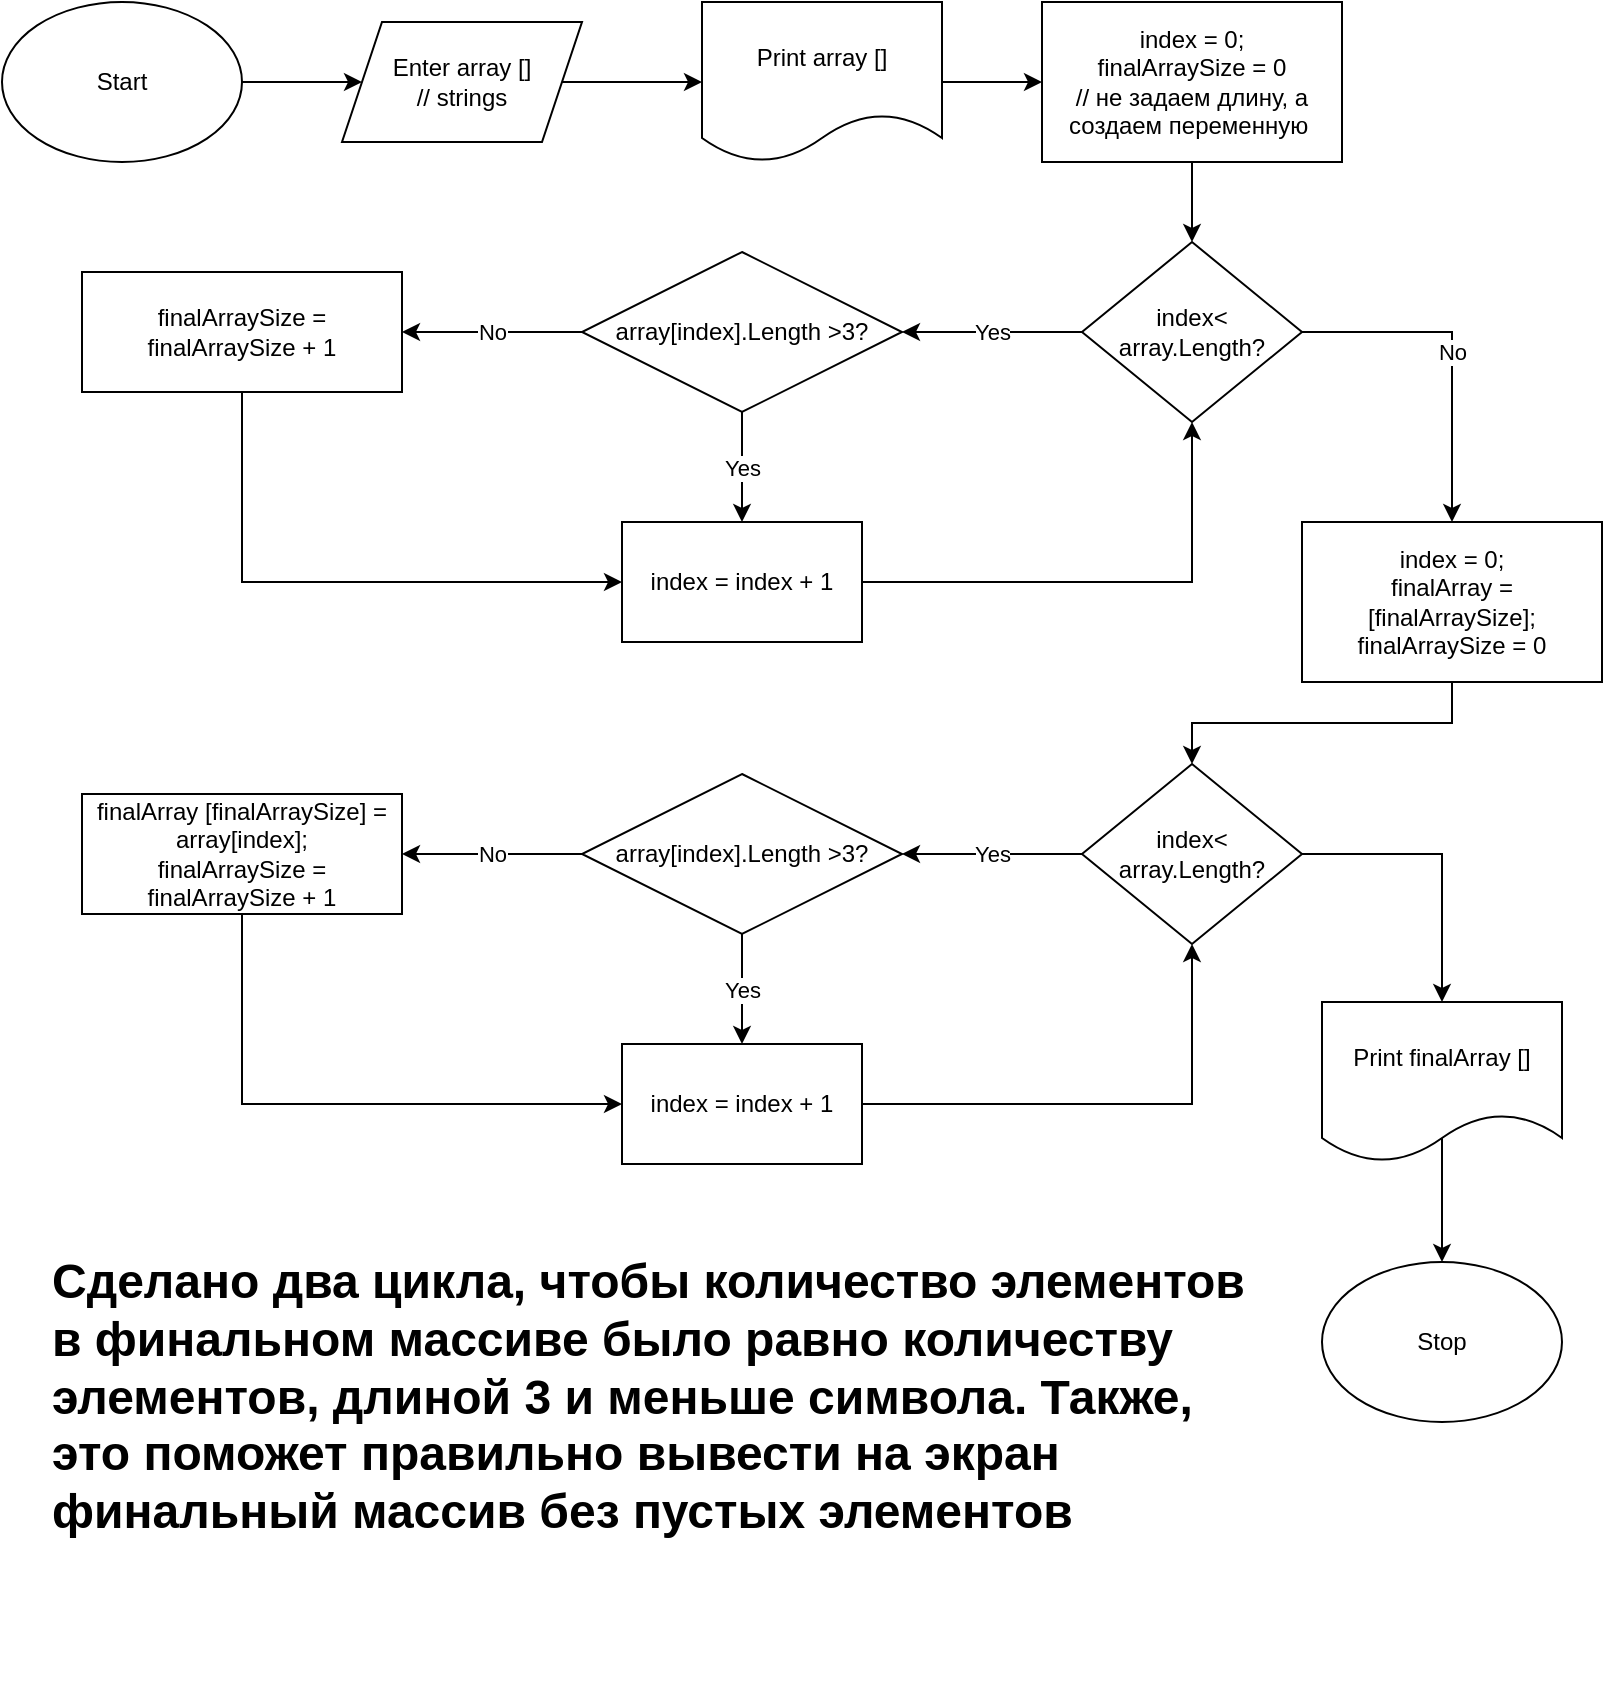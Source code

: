 <mxfile version="20.8.10" type="device"><diagram id="X_qbVVRMnfp-g6km-U5q" name="Страница 1"><mxGraphModel dx="1242" dy="577" grid="1" gridSize="10" guides="1" tooltips="1" connect="1" arrows="1" fold="1" page="1" pageScale="1" pageWidth="827" pageHeight="1169" math="0" shadow="0"><root><mxCell id="0"/><mxCell id="1" parent="0"/><mxCell id="H_4spwA4W1WPXkkwfQaO-3" style="edgeStyle=orthogonalEdgeStyle;rounded=0;orthogonalLoop=1;jettySize=auto;html=1;exitX=1;exitY=0.5;exitDx=0;exitDy=0;entryX=0;entryY=0.5;entryDx=0;entryDy=0;" parent="1" source="X4RLxUh9rOsnjZVnSMYL-1" target="H_4spwA4W1WPXkkwfQaO-1" edge="1"><mxGeometry relative="1" as="geometry"/></mxCell><mxCell id="X4RLxUh9rOsnjZVnSMYL-1" value="Start" style="ellipse;whiteSpace=wrap;html=1;" parent="1" vertex="1"><mxGeometry x="20" y="20" width="120" height="80" as="geometry"/></mxCell><mxCell id="H_4spwA4W1WPXkkwfQaO-11" style="edgeStyle=orthogonalEdgeStyle;rounded=0;orthogonalLoop=1;jettySize=auto;html=1;exitX=0.5;exitY=0.85;exitDx=0;exitDy=0;exitPerimeter=0;entryX=0.5;entryY=0;entryDx=0;entryDy=0;" parent="1" source="H_4spwA4W1WPXkkwfQaO-9" target="X4RLxUh9rOsnjZVnSMYL-2" edge="1"><mxGeometry relative="1" as="geometry"><mxPoint x="750" y="530" as="targetPoint"/></mxGeometry></mxCell><mxCell id="X4RLxUh9rOsnjZVnSMYL-2" value="Stop" style="ellipse;whiteSpace=wrap;html=1;" parent="1" vertex="1"><mxGeometry x="680" y="650" width="120" height="80" as="geometry"/></mxCell><mxCell id="H_4spwA4W1WPXkkwfQaO-4" style="edgeStyle=orthogonalEdgeStyle;rounded=0;orthogonalLoop=1;jettySize=auto;html=1;exitX=1;exitY=0.5;exitDx=0;exitDy=0;entryX=0;entryY=0.5;entryDx=0;entryDy=0;" parent="1" source="H_4spwA4W1WPXkkwfQaO-1" target="H_4spwA4W1WPXkkwfQaO-2" edge="1"><mxGeometry relative="1" as="geometry"/></mxCell><mxCell id="H_4spwA4W1WPXkkwfQaO-1" value="Enter array []&lt;br&gt;// strings" style="shape=parallelogram;perimeter=parallelogramPerimeter;whiteSpace=wrap;html=1;fixedSize=1;" parent="1" vertex="1"><mxGeometry x="190" y="30" width="120" height="60" as="geometry"/></mxCell><mxCell id="H_4spwA4W1WPXkkwfQaO-6" style="edgeStyle=orthogonalEdgeStyle;rounded=0;orthogonalLoop=1;jettySize=auto;html=1;exitX=1;exitY=0.5;exitDx=0;exitDy=0;entryX=0;entryY=0.5;entryDx=0;entryDy=0;" parent="1" source="H_4spwA4W1WPXkkwfQaO-2" target="H_4spwA4W1WPXkkwfQaO-5" edge="1"><mxGeometry relative="1" as="geometry"/></mxCell><mxCell id="H_4spwA4W1WPXkkwfQaO-2" value="Print array []" style="shape=document;whiteSpace=wrap;html=1;boundedLbl=1;" parent="1" vertex="1"><mxGeometry x="370" y="20" width="120" height="80" as="geometry"/></mxCell><mxCell id="H_4spwA4W1WPXkkwfQaO-12" style="edgeStyle=orthogonalEdgeStyle;rounded=0;orthogonalLoop=1;jettySize=auto;html=1;exitX=0.5;exitY=1;exitDx=0;exitDy=0;entryX=0.5;entryY=0;entryDx=0;entryDy=0;" parent="1" source="H_4spwA4W1WPXkkwfQaO-5" target="H_4spwA4W1WPXkkwfQaO-7" edge="1"><mxGeometry relative="1" as="geometry"/></mxCell><mxCell id="H_4spwA4W1WPXkkwfQaO-5" value="index = 0;&lt;br&gt;finalArraySize = 0&lt;br&gt;// не задаем длину, а создаем переменную&amp;nbsp;" style="rounded=0;whiteSpace=wrap;html=1;" parent="1" vertex="1"><mxGeometry x="540" y="20" width="150" height="80" as="geometry"/></mxCell><mxCell id="H_4spwA4W1WPXkkwfQaO-10" value="No" style="edgeStyle=orthogonalEdgeStyle;rounded=0;orthogonalLoop=1;jettySize=auto;html=1;exitX=1;exitY=0.5;exitDx=0;exitDy=0;entryX=0.5;entryY=0;entryDx=0;entryDy=0;" parent="1" source="H_4spwA4W1WPXkkwfQaO-7" target="Mb88tkDQez99B7n0sfkA-13" edge="1"><mxGeometry relative="1" as="geometry"/></mxCell><mxCell id="H_4spwA4W1WPXkkwfQaO-13" value="Yes" style="edgeStyle=orthogonalEdgeStyle;rounded=0;orthogonalLoop=1;jettySize=auto;html=1;exitX=0;exitY=0.5;exitDx=0;exitDy=0;entryX=1;entryY=0.5;entryDx=0;entryDy=0;" parent="1" source="H_4spwA4W1WPXkkwfQaO-7" target="H_4spwA4W1WPXkkwfQaO-8" edge="1"><mxGeometry relative="1" as="geometry"/></mxCell><mxCell id="H_4spwA4W1WPXkkwfQaO-7" value="index&amp;lt;&lt;br&gt;array.Length?" style="rhombus;whiteSpace=wrap;html=1;" parent="1" vertex="1"><mxGeometry x="560" y="140" width="110" height="90" as="geometry"/></mxCell><mxCell id="H_4spwA4W1WPXkkwfQaO-15" value="Yes" style="edgeStyle=orthogonalEdgeStyle;rounded=0;orthogonalLoop=1;jettySize=auto;html=1;exitX=0.5;exitY=1;exitDx=0;exitDy=0;entryX=0.5;entryY=0;entryDx=0;entryDy=0;" parent="1" source="H_4spwA4W1WPXkkwfQaO-8" target="H_4spwA4W1WPXkkwfQaO-14" edge="1"><mxGeometry relative="1" as="geometry"/></mxCell><mxCell id="H_4spwA4W1WPXkkwfQaO-17" value="No" style="edgeStyle=orthogonalEdgeStyle;rounded=0;orthogonalLoop=1;jettySize=auto;html=1;exitX=0;exitY=0.5;exitDx=0;exitDy=0;entryX=1;entryY=0.5;entryDx=0;entryDy=0;" parent="1" source="H_4spwA4W1WPXkkwfQaO-8" target="H_4spwA4W1WPXkkwfQaO-18" edge="1"><mxGeometry relative="1" as="geometry"><mxPoint x="200" y="185" as="targetPoint"/></mxGeometry></mxCell><mxCell id="H_4spwA4W1WPXkkwfQaO-8" value="array[index].Length &amp;gt;3?" style="rhombus;whiteSpace=wrap;html=1;" parent="1" vertex="1"><mxGeometry x="310" y="145" width="160" height="80" as="geometry"/></mxCell><mxCell id="H_4spwA4W1WPXkkwfQaO-9" value="Print finalArray []" style="shape=document;whiteSpace=wrap;html=1;boundedLbl=1;" parent="1" vertex="1"><mxGeometry x="680" y="520" width="120" height="80" as="geometry"/></mxCell><mxCell id="H_4spwA4W1WPXkkwfQaO-16" style="edgeStyle=orthogonalEdgeStyle;rounded=0;orthogonalLoop=1;jettySize=auto;html=1;exitX=1;exitY=0.5;exitDx=0;exitDy=0;entryX=0.5;entryY=1;entryDx=0;entryDy=0;" parent="1" source="H_4spwA4W1WPXkkwfQaO-14" target="H_4spwA4W1WPXkkwfQaO-7" edge="1"><mxGeometry relative="1" as="geometry"/></mxCell><mxCell id="H_4spwA4W1WPXkkwfQaO-14" value="index = index + 1" style="rounded=0;whiteSpace=wrap;html=1;" parent="1" vertex="1"><mxGeometry x="330" y="280" width="120" height="60" as="geometry"/></mxCell><mxCell id="H_4spwA4W1WPXkkwfQaO-20" style="edgeStyle=orthogonalEdgeStyle;rounded=0;orthogonalLoop=1;jettySize=auto;html=1;exitX=0.5;exitY=1;exitDx=0;exitDy=0;entryX=0;entryY=0.5;entryDx=0;entryDy=0;" parent="1" source="H_4spwA4W1WPXkkwfQaO-18" target="H_4spwA4W1WPXkkwfQaO-14" edge="1"><mxGeometry relative="1" as="geometry"/></mxCell><mxCell id="H_4spwA4W1WPXkkwfQaO-18" value="finalArraySize = finalArraySize + 1" style="rounded=0;whiteSpace=wrap;html=1;" parent="1" vertex="1"><mxGeometry x="60" y="155" width="160" height="60" as="geometry"/></mxCell><mxCell id="Mb88tkDQez99B7n0sfkA-4" value="Yes" style="edgeStyle=orthogonalEdgeStyle;rounded=0;orthogonalLoop=1;jettySize=auto;html=1;exitX=0;exitY=0.5;exitDx=0;exitDy=0;entryX=1;entryY=0.5;entryDx=0;entryDy=0;" edge="1" parent="1" source="Mb88tkDQez99B7n0sfkA-5" target="Mb88tkDQez99B7n0sfkA-8"><mxGeometry relative="1" as="geometry"/></mxCell><mxCell id="Mb88tkDQez99B7n0sfkA-15" style="edgeStyle=orthogonalEdgeStyle;rounded=0;orthogonalLoop=1;jettySize=auto;html=1;exitX=1;exitY=0.5;exitDx=0;exitDy=0;entryX=0.5;entryY=0;entryDx=0;entryDy=0;" edge="1" parent="1" source="Mb88tkDQez99B7n0sfkA-5" target="H_4spwA4W1WPXkkwfQaO-9"><mxGeometry relative="1" as="geometry"/></mxCell><mxCell id="Mb88tkDQez99B7n0sfkA-5" value="index&amp;lt;&lt;br&gt;array.Length?" style="rhombus;whiteSpace=wrap;html=1;" vertex="1" parent="1"><mxGeometry x="560" y="401" width="110" height="90" as="geometry"/></mxCell><mxCell id="Mb88tkDQez99B7n0sfkA-6" value="Yes" style="edgeStyle=orthogonalEdgeStyle;rounded=0;orthogonalLoop=1;jettySize=auto;html=1;exitX=0.5;exitY=1;exitDx=0;exitDy=0;entryX=0.5;entryY=0;entryDx=0;entryDy=0;" edge="1" parent="1" source="Mb88tkDQez99B7n0sfkA-8" target="Mb88tkDQez99B7n0sfkA-10"><mxGeometry relative="1" as="geometry"/></mxCell><mxCell id="Mb88tkDQez99B7n0sfkA-7" value="No" style="edgeStyle=orthogonalEdgeStyle;rounded=0;orthogonalLoop=1;jettySize=auto;html=1;exitX=0;exitY=0.5;exitDx=0;exitDy=0;entryX=1;entryY=0.5;entryDx=0;entryDy=0;" edge="1" parent="1" source="Mb88tkDQez99B7n0sfkA-8" target="Mb88tkDQez99B7n0sfkA-12"><mxGeometry relative="1" as="geometry"><mxPoint x="200" y="446" as="targetPoint"/></mxGeometry></mxCell><mxCell id="Mb88tkDQez99B7n0sfkA-8" value="array[index].Length &amp;gt;3?" style="rhombus;whiteSpace=wrap;html=1;" vertex="1" parent="1"><mxGeometry x="310" y="406" width="160" height="80" as="geometry"/></mxCell><mxCell id="Mb88tkDQez99B7n0sfkA-9" style="edgeStyle=orthogonalEdgeStyle;rounded=0;orthogonalLoop=1;jettySize=auto;html=1;exitX=1;exitY=0.5;exitDx=0;exitDy=0;entryX=0.5;entryY=1;entryDx=0;entryDy=0;" edge="1" parent="1" source="Mb88tkDQez99B7n0sfkA-10" target="Mb88tkDQez99B7n0sfkA-5"><mxGeometry relative="1" as="geometry"/></mxCell><mxCell id="Mb88tkDQez99B7n0sfkA-10" value="index = index + 1" style="rounded=0;whiteSpace=wrap;html=1;" vertex="1" parent="1"><mxGeometry x="330" y="541" width="120" height="60" as="geometry"/></mxCell><mxCell id="Mb88tkDQez99B7n0sfkA-11" style="edgeStyle=orthogonalEdgeStyle;rounded=0;orthogonalLoop=1;jettySize=auto;html=1;exitX=0.5;exitY=1;exitDx=0;exitDy=0;entryX=0;entryY=0.5;entryDx=0;entryDy=0;" edge="1" parent="1" source="Mb88tkDQez99B7n0sfkA-12" target="Mb88tkDQez99B7n0sfkA-10"><mxGeometry relative="1" as="geometry"/></mxCell><mxCell id="Mb88tkDQez99B7n0sfkA-12" value="finalArray [finalArraySize] =&lt;br style=&quot;border-color: var(--border-color);&quot;&gt;&lt;span style=&quot;border-color: var(--border-color);&quot;&gt;array[index];&lt;br&gt;&lt;/span&gt;finalArraySize = finalArraySize + 1" style="rounded=0;whiteSpace=wrap;html=1;" vertex="1" parent="1"><mxGeometry x="60" y="416" width="160" height="60" as="geometry"/></mxCell><mxCell id="Mb88tkDQez99B7n0sfkA-14" style="edgeStyle=orthogonalEdgeStyle;rounded=0;orthogonalLoop=1;jettySize=auto;html=1;exitX=0.5;exitY=1;exitDx=0;exitDy=0;entryX=0.5;entryY=0;entryDx=0;entryDy=0;" edge="1" parent="1" source="Mb88tkDQez99B7n0sfkA-13" target="Mb88tkDQez99B7n0sfkA-5"><mxGeometry relative="1" as="geometry"/></mxCell><mxCell id="Mb88tkDQez99B7n0sfkA-13" value="index = 0;&lt;br&gt;finalArray = [finalArraySize];&lt;br&gt;finalArraySize = 0" style="rounded=0;whiteSpace=wrap;html=1;" vertex="1" parent="1"><mxGeometry x="670" y="280" width="150" height="80" as="geometry"/></mxCell><mxCell id="Mb88tkDQez99B7n0sfkA-16" value="&lt;h1&gt;Сделано два цикла, чтобы количество элементов в финальном массиве было равно количеству элементов, длиной 3 и меньше символа. Также, это поможет правильно вывести на экран финальный массив без пустых элементов&lt;/h1&gt;" style="text;html=1;strokeColor=none;fillColor=none;spacing=5;spacingTop=-20;whiteSpace=wrap;overflow=hidden;rounded=0;" vertex="1" parent="1"><mxGeometry x="40" y="640" width="610" height="220" as="geometry"/></mxCell></root></mxGraphModel></diagram></mxfile>
